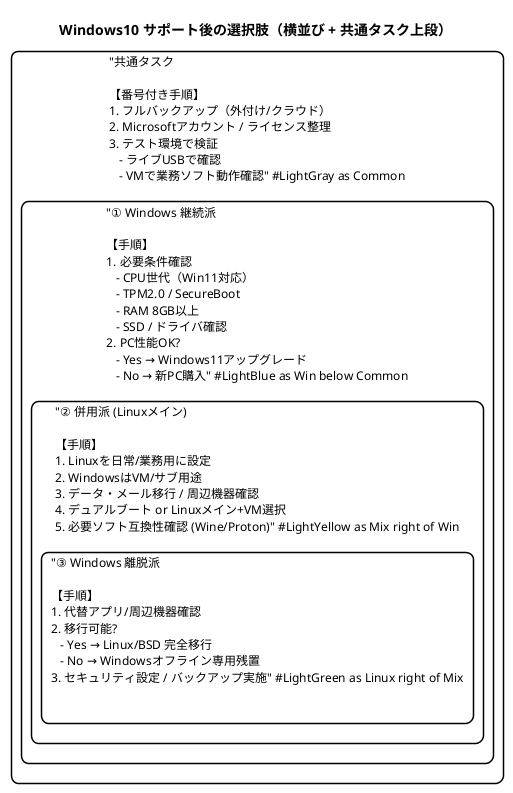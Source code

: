 @startuml
title Windows10 サポート後の選択肢（横並び + 共通タスク上段）

skinparam rectangle {
  RoundCorner 15
  Padding 15
  BorderColor Black
  FontSize 12
}

' ===== 共通タスク（最上段に配置） =====
rectangle "共通タスク\n\n【番号付き手順】\n1. フルバックアップ（外付け/クラウド）\n2. Microsoftアカウント / ライセンス整理\n3. テスト環境で検証\n   - ライブUSBで確認\n   - VMで業務ソフト動作確認" #LightGray as Common

' ===== 横並びの選択肢カード =====
rectangle "① Windows 継続派\n\n【手順】\n1. 必要条件確認\n   - CPU世代（Win11対応）\n   - TPM2.0 / SecureBoot\n   - RAM 8GB以上\n   - SSD / ドライバ確認\n2. PC性能OK?\n   - Yes → Windows11アップグレード\n   - No → 新PC購入" #LightBlue as Win below Common

rectangle "② 併用派 (Linuxメイン)\n\n【手順】\n1. Linuxを日常/業務用に設定\n2. WindowsはVM/サブ用途\n3. データ・メール移行 / 周辺機器確認\n4. デュアルブート or Linuxメイン+VM選択\n5. 必要ソフト互換性確認 (Wine/Proton)" #LightYellow as Mix right of Win

rectangle "③ Windows 離脱派\n\n【手順】\n1. 代替アプリ/周辺機器確認\n2. 移行可能?\n   - Yes → Linux/BSD 完全移行\n   - No → Windowsオフライン専用残置\n3. セキュリティ設定 / バックアップ実施" #LightGreen as Linux right of Mix

@enduml

